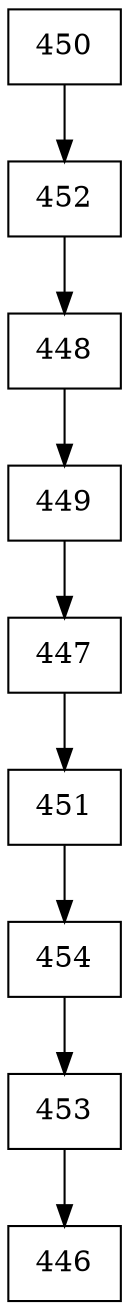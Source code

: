 digraph G {
  node [shape=record];
  node0 [label="{450}"];
  node0 -> node1;
  node1 [label="{452}"];
  node1 -> node2;
  node2 [label="{448}"];
  node2 -> node3;
  node3 [label="{449}"];
  node3 -> node4;
  node4 [label="{447}"];
  node4 -> node5;
  node5 [label="{451}"];
  node5 -> node6;
  node6 [label="{454}"];
  node6 -> node7;
  node7 [label="{453}"];
  node7 -> node8;
  node8 [label="{446}"];
}
